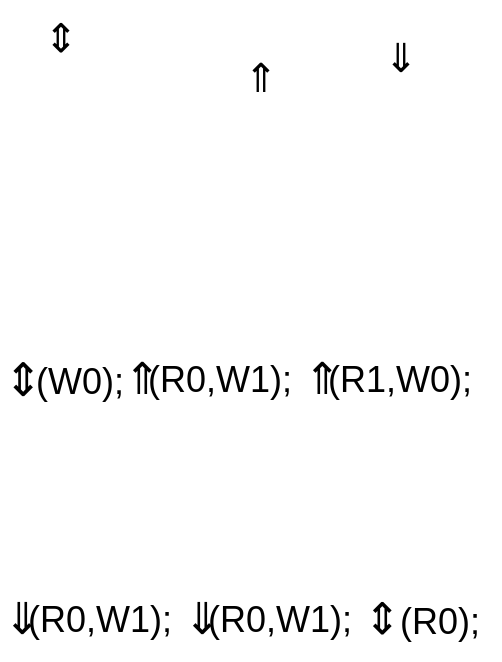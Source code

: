 <mxfile version="20.8.23" type="github">
  <diagram name="第 1 页" id="TEQi4ShTQILTbkTl-TjT">
    <mxGraphModel dx="1434" dy="796" grid="1" gridSize="10" guides="1" tooltips="1" connect="1" arrows="1" fold="1" page="1" pageScale="1" pageWidth="827" pageHeight="1169" math="0" shadow="0">
      <root>
        <mxCell id="0" />
        <mxCell id="1" parent="0" />
        <mxCell id="B8rUQYM5JkH_zZGNKql9-2" value="&lt;font style=&quot;font-size: 20px;&quot;&gt;⇕&lt;/font&gt;" style="text;whiteSpace=wrap;html=1;" vertex="1" parent="1">
          <mxGeometry x="60" y="110" width="20" height="30" as="geometry" />
        </mxCell>
        <mxCell id="B8rUQYM5JkH_zZGNKql9-3" value="⇑" style="text;whiteSpace=wrap;html=1;fontSize=20;" vertex="1" parent="1">
          <mxGeometry x="160" y="130" width="50" height="50" as="geometry" />
        </mxCell>
        <mxCell id="B8rUQYM5JkH_zZGNKql9-4" value="&lt;font style=&quot;font-size: 22px;&quot;&gt;⇓&lt;/font&gt;" style="text;whiteSpace=wrap;html=1;fontSize=20;" vertex="1" parent="1">
          <mxGeometry x="40" y="400" width="20" height="40" as="geometry" />
        </mxCell>
        <mxCell id="B8rUQYM5JkH_zZGNKql9-6" value="&lt;font style=&quot;font-size: 23px;&quot;&gt;⇕&lt;/font&gt;" style="text;whiteSpace=wrap;html=1;" vertex="1" parent="1">
          <mxGeometry x="40" y="280" width="20" height="40" as="geometry" />
        </mxCell>
        <mxCell id="B8rUQYM5JkH_zZGNKql9-7" value="&lt;font style=&quot;font-size: 18px;&quot;&gt;(W0);&lt;/font&gt;" style="text;html=1;strokeColor=none;fillColor=none;align=center;verticalAlign=middle;whiteSpace=wrap;rounded=0;fontSize=20;" vertex="1" parent="1">
          <mxGeometry x="50" y="280" width="60" height="40" as="geometry" />
        </mxCell>
        <mxCell id="B8rUQYM5JkH_zZGNKql9-8" value="&lt;font style=&quot;font-size: 22px;&quot;&gt;⇑&lt;/font&gt;" style="text;whiteSpace=wrap;html=1;fontSize=20;" vertex="1" parent="1">
          <mxGeometry x="100" y="280" width="20" height="40" as="geometry" />
        </mxCell>
        <mxCell id="B8rUQYM5JkH_zZGNKql9-9" value="(R0,W1);" style="text;html=1;strokeColor=none;fillColor=none;align=center;verticalAlign=middle;whiteSpace=wrap;rounded=0;fontSize=18;" vertex="1" parent="1">
          <mxGeometry x="120" y="280" width="60" height="40" as="geometry" />
        </mxCell>
        <mxCell id="B8rUQYM5JkH_zZGNKql9-10" value="⇓" style="text;whiteSpace=wrap;html=1;fontSize=20;" vertex="1" parent="1">
          <mxGeometry x="230" y="120" width="20" height="30" as="geometry" />
        </mxCell>
        <mxCell id="B8rUQYM5JkH_zZGNKql9-11" value="(R0,W1);" style="text;html=1;strokeColor=none;fillColor=none;align=center;verticalAlign=middle;whiteSpace=wrap;rounded=0;fontSize=18;" vertex="1" parent="1">
          <mxGeometry x="60" y="400" width="60" height="40" as="geometry" />
        </mxCell>
        <mxCell id="B8rUQYM5JkH_zZGNKql9-12" value="&lt;font style=&quot;font-size: 22px;&quot;&gt;⇑&lt;/font&gt;" style="text;whiteSpace=wrap;html=1;fontSize=20;" vertex="1" parent="1">
          <mxGeometry x="190" y="280" width="20" height="40" as="geometry" />
        </mxCell>
        <mxCell id="B8rUQYM5JkH_zZGNKql9-13" value="(R1,W0);" style="text;html=1;strokeColor=none;fillColor=none;align=center;verticalAlign=middle;whiteSpace=wrap;rounded=0;fontSize=18;" vertex="1" parent="1">
          <mxGeometry x="210" y="280" width="60" height="40" as="geometry" />
        </mxCell>
        <mxCell id="B8rUQYM5JkH_zZGNKql9-14" value="&lt;font style=&quot;font-size: 22px;&quot;&gt;⇓&lt;/font&gt;" style="text;whiteSpace=wrap;html=1;fontSize=20;" vertex="1" parent="1">
          <mxGeometry x="130" y="400" width="20" height="40" as="geometry" />
        </mxCell>
        <mxCell id="B8rUQYM5JkH_zZGNKql9-15" value="(R0,W1);" style="text;html=1;strokeColor=none;fillColor=none;align=center;verticalAlign=middle;whiteSpace=wrap;rounded=0;fontSize=18;" vertex="1" parent="1">
          <mxGeometry x="150" y="400" width="60" height="40" as="geometry" />
        </mxCell>
        <mxCell id="B8rUQYM5JkH_zZGNKql9-17" value="&lt;font style=&quot;font-size: 22px;&quot;&gt;⇕&lt;/font&gt;" style="text;whiteSpace=wrap;html=1;" vertex="1" parent="1">
          <mxGeometry x="220" y="400" width="20" height="40" as="geometry" />
        </mxCell>
        <mxCell id="B8rUQYM5JkH_zZGNKql9-18" value="&lt;font style=&quot;font-size: 18px;&quot;&gt;(R0);&lt;/font&gt;" style="text;html=1;strokeColor=none;fillColor=none;align=center;verticalAlign=middle;whiteSpace=wrap;rounded=0;fontSize=20;" vertex="1" parent="1">
          <mxGeometry x="230" y="400" width="60" height="40" as="geometry" />
        </mxCell>
      </root>
    </mxGraphModel>
  </diagram>
</mxfile>
